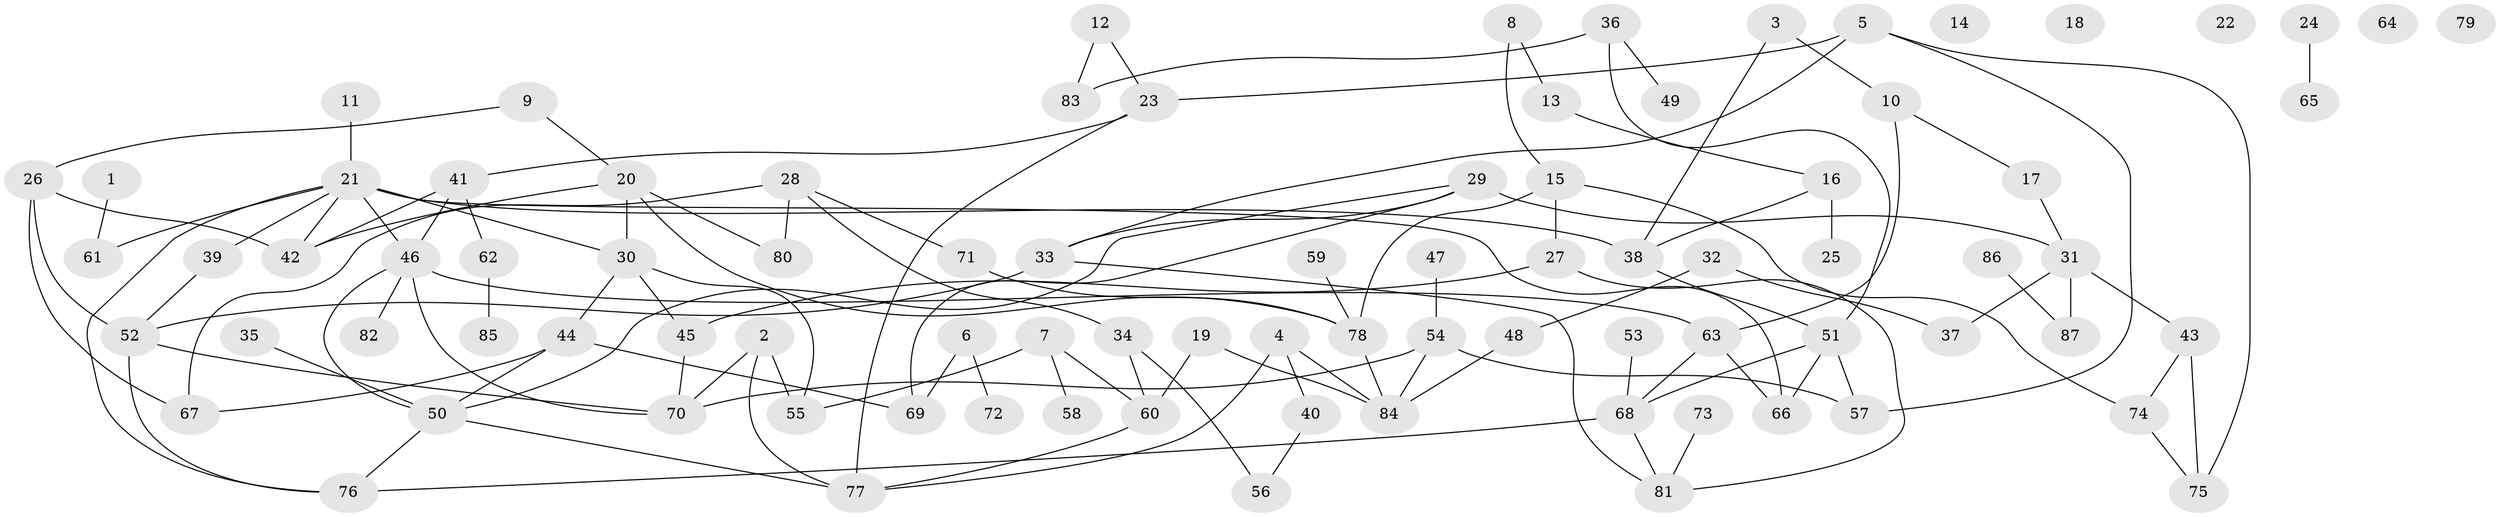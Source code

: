 // Generated by graph-tools (version 1.1) at 2025/25/03/09/25 03:25:12]
// undirected, 87 vertices, 121 edges
graph export_dot {
graph [start="1"]
  node [color=gray90,style=filled];
  1;
  2;
  3;
  4;
  5;
  6;
  7;
  8;
  9;
  10;
  11;
  12;
  13;
  14;
  15;
  16;
  17;
  18;
  19;
  20;
  21;
  22;
  23;
  24;
  25;
  26;
  27;
  28;
  29;
  30;
  31;
  32;
  33;
  34;
  35;
  36;
  37;
  38;
  39;
  40;
  41;
  42;
  43;
  44;
  45;
  46;
  47;
  48;
  49;
  50;
  51;
  52;
  53;
  54;
  55;
  56;
  57;
  58;
  59;
  60;
  61;
  62;
  63;
  64;
  65;
  66;
  67;
  68;
  69;
  70;
  71;
  72;
  73;
  74;
  75;
  76;
  77;
  78;
  79;
  80;
  81;
  82;
  83;
  84;
  85;
  86;
  87;
  1 -- 61;
  2 -- 55;
  2 -- 70;
  2 -- 77;
  3 -- 10;
  3 -- 38;
  4 -- 40;
  4 -- 77;
  4 -- 84;
  5 -- 23;
  5 -- 33;
  5 -- 57;
  5 -- 75;
  6 -- 69;
  6 -- 72;
  7 -- 55;
  7 -- 58;
  7 -- 60;
  8 -- 13;
  8 -- 15;
  9 -- 20;
  9 -- 26;
  10 -- 17;
  10 -- 63;
  11 -- 21;
  12 -- 23;
  12 -- 83;
  13 -- 16;
  15 -- 27;
  15 -- 74;
  15 -- 78;
  16 -- 25;
  16 -- 38;
  17 -- 31;
  19 -- 60;
  19 -- 84;
  20 -- 30;
  20 -- 42;
  20 -- 78;
  20 -- 80;
  21 -- 30;
  21 -- 38;
  21 -- 39;
  21 -- 42;
  21 -- 46;
  21 -- 61;
  21 -- 66;
  21 -- 76;
  23 -- 41;
  23 -- 77;
  24 -- 65;
  26 -- 42;
  26 -- 52;
  26 -- 67;
  27 -- 45;
  27 -- 81;
  28 -- 34;
  28 -- 67;
  28 -- 71;
  28 -- 80;
  29 -- 31;
  29 -- 33;
  29 -- 50;
  29 -- 69;
  30 -- 44;
  30 -- 45;
  30 -- 55;
  31 -- 37;
  31 -- 43;
  31 -- 87;
  32 -- 37;
  32 -- 48;
  33 -- 52;
  33 -- 81;
  34 -- 56;
  34 -- 60;
  35 -- 50;
  36 -- 49;
  36 -- 51;
  36 -- 83;
  38 -- 51;
  39 -- 52;
  40 -- 56;
  41 -- 42;
  41 -- 46;
  41 -- 62;
  43 -- 74;
  43 -- 75;
  44 -- 50;
  44 -- 67;
  44 -- 69;
  45 -- 70;
  46 -- 50;
  46 -- 63;
  46 -- 70;
  46 -- 82;
  47 -- 54;
  48 -- 84;
  50 -- 76;
  50 -- 77;
  51 -- 57;
  51 -- 66;
  51 -- 68;
  52 -- 70;
  52 -- 76;
  53 -- 68;
  54 -- 57;
  54 -- 70;
  54 -- 84;
  59 -- 78;
  60 -- 77;
  62 -- 85;
  63 -- 66;
  63 -- 68;
  68 -- 76;
  68 -- 81;
  71 -- 78;
  73 -- 81;
  74 -- 75;
  78 -- 84;
  86 -- 87;
}
